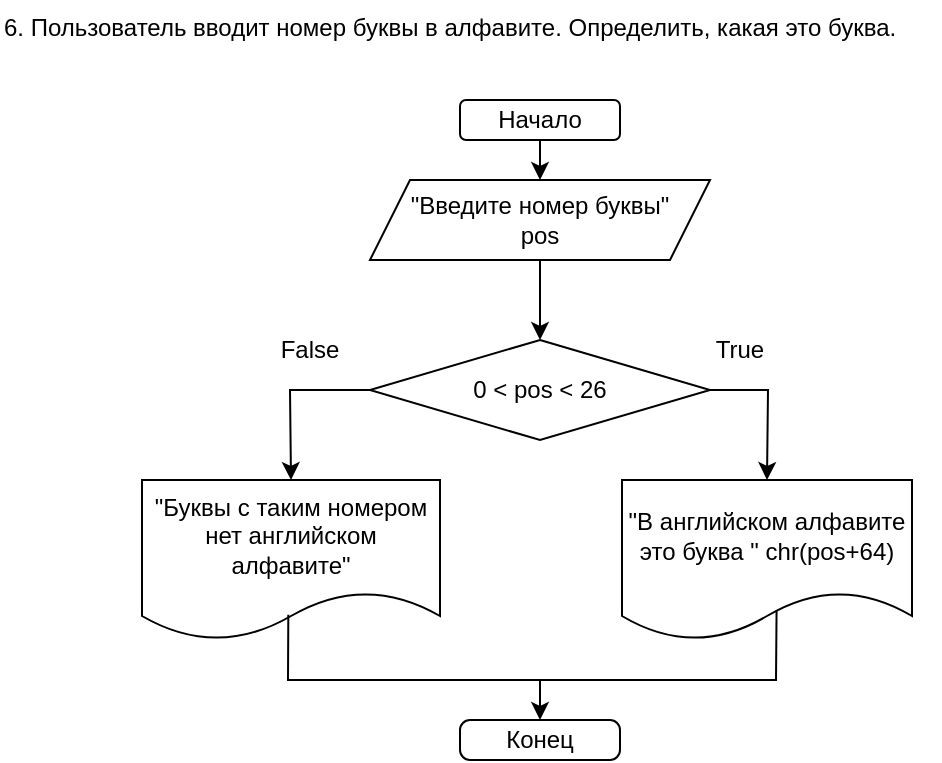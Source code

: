 <mxfile version="17.4.6" type="device"><diagram id="zISxnx_tDoDx4lW-wR7v" name="Страница 1"><mxGraphModel dx="1185" dy="596" grid="1" gridSize="10" guides="1" tooltips="1" connect="1" arrows="1" fold="1" page="1" pageScale="1" pageWidth="827" pageHeight="1169" math="0" shadow="0"><root><mxCell id="0"/><mxCell id="1" parent="0"/><mxCell id="2M9kgW-g-qbpn2OgurWe-2" value="Начало" style="rounded=1;whiteSpace=wrap;html=1;" parent="1" vertex="1"><mxGeometry x="260" y="70" width="80" height="20" as="geometry"/></mxCell><mxCell id="2M9kgW-g-qbpn2OgurWe-3" value="&quot;Введите номер буквы&quot;&lt;br&gt;pos" style="shape=parallelogram;perimeter=parallelogramPerimeter;whiteSpace=wrap;html=1;fixedSize=1;" parent="1" vertex="1"><mxGeometry x="215" y="110" width="170" height="40" as="geometry"/></mxCell><mxCell id="2M9kgW-g-qbpn2OgurWe-4" value="0 &amp;lt; pos &amp;lt; 26" style="rhombus;whiteSpace=wrap;html=1;" parent="1" vertex="1"><mxGeometry x="215" y="190" width="170" height="50" as="geometry"/></mxCell><mxCell id="2M9kgW-g-qbpn2OgurWe-5" value="True" style="text;html=1;strokeColor=none;fillColor=none;align=center;verticalAlign=middle;whiteSpace=wrap;rounded=0;" parent="1" vertex="1"><mxGeometry x="370" y="180" width="60" height="30" as="geometry"/></mxCell><mxCell id="2M9kgW-g-qbpn2OgurWe-6" value="False" style="text;html=1;strokeColor=none;fillColor=none;align=center;verticalAlign=middle;whiteSpace=wrap;rounded=0;" parent="1" vertex="1"><mxGeometry x="155" y="180" width="60" height="30" as="geometry"/></mxCell><mxCell id="2M9kgW-g-qbpn2OgurWe-7" value="&quot;Буквы с таким номером нет английском алфавите&quot;" style="shape=document;whiteSpace=wrap;html=1;boundedLbl=1;" parent="1" vertex="1"><mxGeometry x="101" y="260" width="149" height="80" as="geometry"/></mxCell><mxCell id="2M9kgW-g-qbpn2OgurWe-9" value="&quot;В английском алфавите это буква &quot; chr(pos+64)" style="shape=document;whiteSpace=wrap;html=1;boundedLbl=1;" parent="1" vertex="1"><mxGeometry x="341" y="260" width="145" height="80" as="geometry"/></mxCell><mxCell id="2M9kgW-g-qbpn2OgurWe-13" value="Конец" style="rounded=1;whiteSpace=wrap;html=1;arcSize=25;" parent="1" vertex="1"><mxGeometry x="260" y="380" width="80" height="20" as="geometry"/></mxCell><mxCell id="2M9kgW-g-qbpn2OgurWe-15" value="" style="endArrow=classic;html=1;rounded=0;exitX=0.5;exitY=1;exitDx=0;exitDy=0;entryX=0.5;entryY=0;entryDx=0;entryDy=0;" parent="1" source="2M9kgW-g-qbpn2OgurWe-2" target="2M9kgW-g-qbpn2OgurWe-3" edge="1"><mxGeometry width="50" height="50" relative="1" as="geometry"><mxPoint x="390" y="280" as="sourcePoint"/><mxPoint x="440" y="230" as="targetPoint"/></mxGeometry></mxCell><mxCell id="2M9kgW-g-qbpn2OgurWe-16" value="" style="endArrow=classic;html=1;rounded=0;exitX=0.5;exitY=1;exitDx=0;exitDy=0;entryX=0.5;entryY=0;entryDx=0;entryDy=0;" parent="1" source="2M9kgW-g-qbpn2OgurWe-3" target="2M9kgW-g-qbpn2OgurWe-4" edge="1"><mxGeometry width="50" height="50" relative="1" as="geometry"><mxPoint x="90" y="220" as="sourcePoint"/><mxPoint x="140" y="170" as="targetPoint"/></mxGeometry></mxCell><mxCell id="2M9kgW-g-qbpn2OgurWe-17" value="" style="endArrow=classic;html=1;rounded=0;exitX=1;exitY=0.5;exitDx=0;exitDy=0;entryX=0.5;entryY=0;entryDx=0;entryDy=0;" parent="1" source="2M9kgW-g-qbpn2OgurWe-4" target="2M9kgW-g-qbpn2OgurWe-9" edge="1"><mxGeometry width="50" height="50" relative="1" as="geometry"><mxPoint x="500" y="170" as="sourcePoint"/><mxPoint x="440" y="235" as="targetPoint"/><Array as="points"><mxPoint x="414" y="215"/></Array></mxGeometry></mxCell><mxCell id="2M9kgW-g-qbpn2OgurWe-22" value="" style="endArrow=classic;html=1;rounded=0;exitX=0;exitY=0.5;exitDx=0;exitDy=0;entryX=0.5;entryY=0;entryDx=0;entryDy=0;" parent="1" source="2M9kgW-g-qbpn2OgurWe-4" target="2M9kgW-g-qbpn2OgurWe-7" edge="1"><mxGeometry width="50" height="50" relative="1" as="geometry"><mxPoint x="220" y="270" as="sourcePoint"/><mxPoint x="440" y="230" as="targetPoint"/><Array as="points"><mxPoint x="175" y="215"/></Array></mxGeometry></mxCell><mxCell id="2M9kgW-g-qbpn2OgurWe-28" value="" style="endArrow=classic;html=1;rounded=0;entryX=0.5;entryY=0;entryDx=0;entryDy=0;exitX=0.533;exitY=0.821;exitDx=0;exitDy=0;exitPerimeter=0;" parent="1" edge="1" target="2M9kgW-g-qbpn2OgurWe-13" source="2M9kgW-g-qbpn2OgurWe-9"><mxGeometry width="50" height="50" relative="1" as="geometry"><mxPoint x="420" y="350" as="sourcePoint"/><mxPoint x="300.5" y="490" as="targetPoint"/><Array as="points"><mxPoint x="418" y="360"/><mxPoint x="300" y="360"/></Array></mxGeometry></mxCell><mxCell id="wQIbRZSSgiHSukol37si-1" value="6. Пользователь вводит номер буквы в алфавите. Определить, какая это буква." style="text;whiteSpace=wrap;html=1;fontSize=12;fontFamily=Helvetica;" vertex="1" parent="1"><mxGeometry x="30" y="20" width="470" height="30" as="geometry"/></mxCell><mxCell id="wQIbRZSSgiHSukol37si-3" value="" style="endArrow=none;html=1;rounded=0;fontFamily=Helvetica;fontSize=12;entryX=0.491;entryY=0.842;entryDx=0;entryDy=0;entryPerimeter=0;" edge="1" parent="1" target="2M9kgW-g-qbpn2OgurWe-7"><mxGeometry width="50" height="50" relative="1" as="geometry"><mxPoint x="300" y="360" as="sourcePoint"/><mxPoint x="410" y="170" as="targetPoint"/><Array as="points"><mxPoint x="174" y="360"/></Array></mxGeometry></mxCell></root></mxGraphModel></diagram></mxfile>